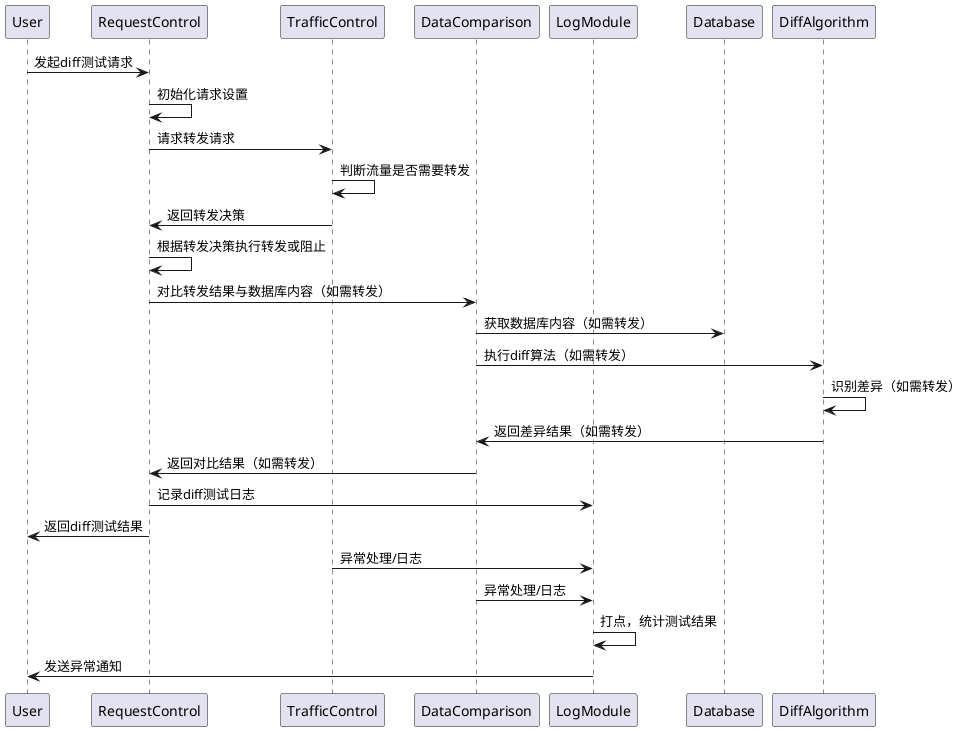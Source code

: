 @startuml

participant User as U
participant RequestControl as RC
participant TrafficControl as TC
participant DataComparison as DC
participant LogModule as LM
participant Database as DB
participant DiffAlgorithm as DA

U -> RC: 发起diff测试请求
RC -> RC: 初始化请求设置
RC -> TC: 请求转发请求
TC -> TC: 判断流量是否需要转发
TC -> RC: 返回转发决策
RC -> RC: 根据转发决策执行转发或阻止
RC -> DC: 对比转发结果与数据库内容（如需转发）
DC -> DB: 获取数据库内容（如需转发）
DC -> DA: 执行diff算法（如需转发）
DA -> DA: 识别差异（如需转发）
DA -> DC: 返回差异结果（如需转发）
DC -> RC: 返回对比结果（如需转发）
RC -> LM: 记录diff测试日志
RC -> U: 返回diff测试结果
TC -> LM: 异常处理/日志
DC -> LM: 异常处理/日志
LM -> LM: 打点，统计测试结果
LM -> U: 发送异常通知

@enduml